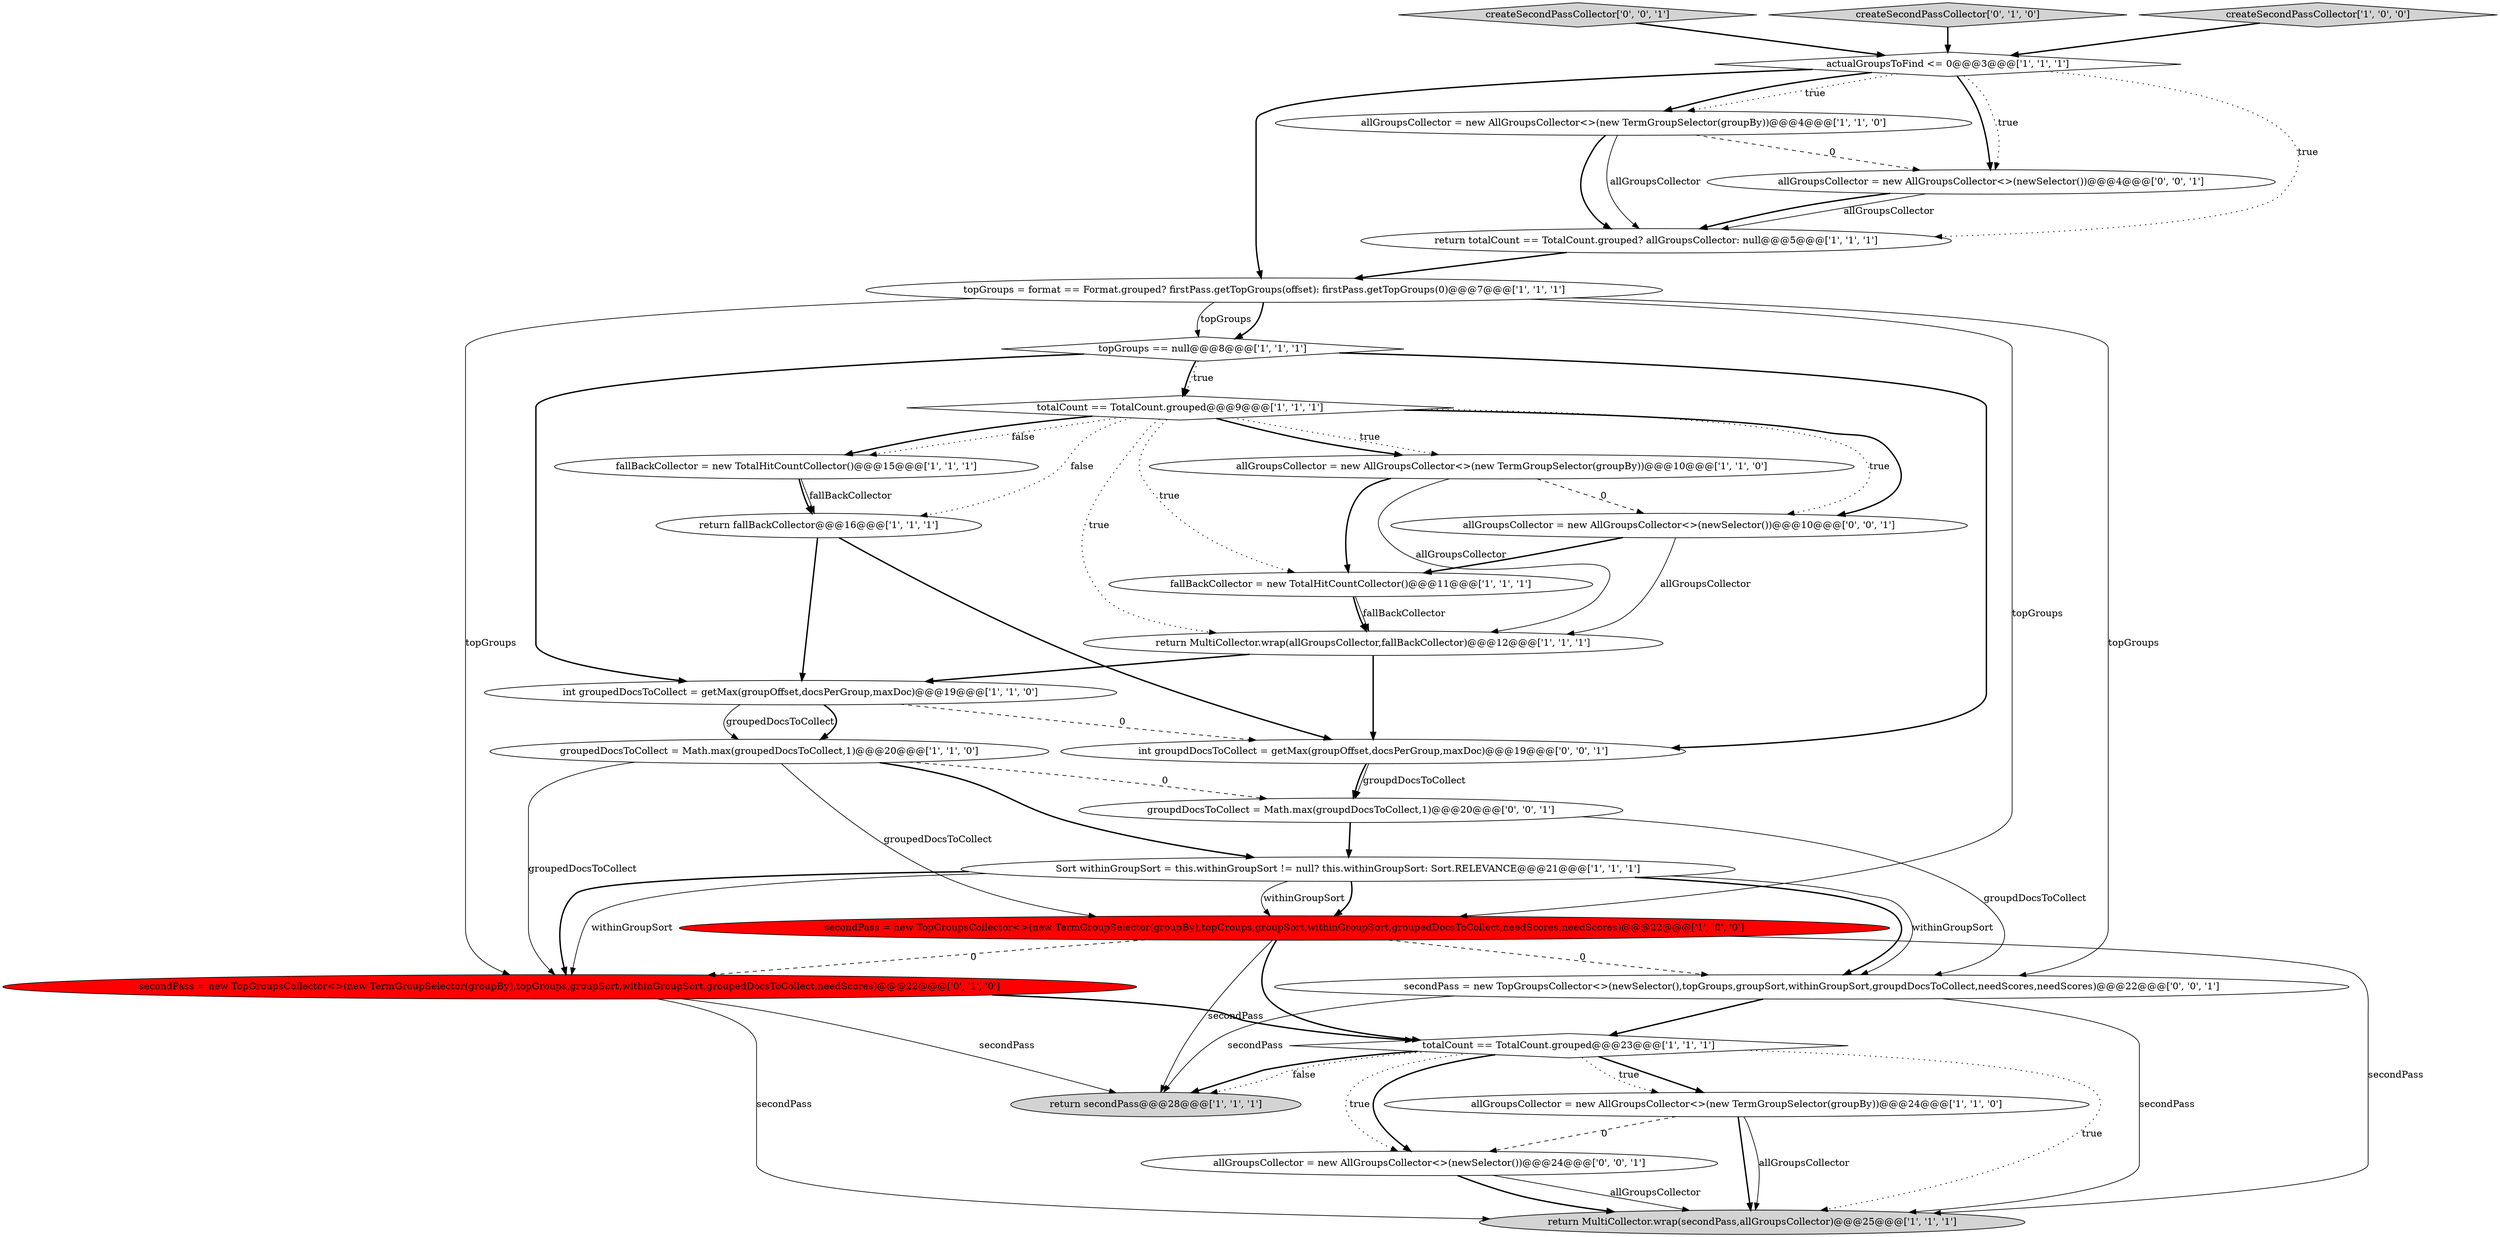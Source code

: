 digraph {
19 [style = filled, label = "return MultiCollector.wrap(allGroupsCollector,fallBackCollector)@@@12@@@['1', '1', '1']", fillcolor = white, shape = ellipse image = "AAA0AAABBB1BBB"];
4 [style = filled, label = "Sort withinGroupSort = this.withinGroupSort != null? this.withinGroupSort: Sort.RELEVANCE@@@21@@@['1', '1', '1']", fillcolor = white, shape = ellipse image = "AAA0AAABBB1BBB"];
22 [style = filled, label = "allGroupsCollector = new AllGroupsCollector<>(newSelector())@@@24@@@['0', '0', '1']", fillcolor = white, shape = ellipse image = "AAA0AAABBB3BBB"];
10 [style = filled, label = "totalCount == TotalCount.grouped@@@23@@@['1', '1', '1']", fillcolor = white, shape = diamond image = "AAA0AAABBB1BBB"];
2 [style = filled, label = "return secondPass@@@28@@@['1', '1', '1']", fillcolor = lightgray, shape = ellipse image = "AAA0AAABBB1BBB"];
15 [style = filled, label = "totalCount == TotalCount.grouped@@@9@@@['1', '1', '1']", fillcolor = white, shape = diamond image = "AAA0AAABBB1BBB"];
28 [style = filled, label = "allGroupsCollector = new AllGroupsCollector<>(newSelector())@@@4@@@['0', '0', '1']", fillcolor = white, shape = ellipse image = "AAA0AAABBB3BBB"];
17 [style = filled, label = "fallBackCollector = new TotalHitCountCollector()@@@15@@@['1', '1', '1']", fillcolor = white, shape = ellipse image = "AAA0AAABBB1BBB"];
18 [style = filled, label = "allGroupsCollector = new AllGroupsCollector<>(new TermGroupSelector(groupBy))@@@4@@@['1', '1', '0']", fillcolor = white, shape = ellipse image = "AAA0AAABBB1BBB"];
26 [style = filled, label = "int groupdDocsToCollect = getMax(groupOffset,docsPerGroup,maxDoc)@@@19@@@['0', '0', '1']", fillcolor = white, shape = ellipse image = "AAA0AAABBB3BBB"];
16 [style = filled, label = "return fallBackCollector@@@16@@@['1', '1', '1']", fillcolor = white, shape = ellipse image = "AAA0AAABBB1BBB"];
24 [style = filled, label = "createSecondPassCollector['0', '0', '1']", fillcolor = lightgray, shape = diamond image = "AAA0AAABBB3BBB"];
27 [style = filled, label = "allGroupsCollector = new AllGroupsCollector<>(newSelector())@@@10@@@['0', '0', '1']", fillcolor = white, shape = ellipse image = "AAA0AAABBB3BBB"];
11 [style = filled, label = "int groupedDocsToCollect = getMax(groupOffset,docsPerGroup,maxDoc)@@@19@@@['1', '1', '0']", fillcolor = white, shape = ellipse image = "AAA0AAABBB1BBB"];
3 [style = filled, label = "actualGroupsToFind <= 0@@@3@@@['1', '1', '1']", fillcolor = white, shape = diamond image = "AAA0AAABBB1BBB"];
14 [style = filled, label = "fallBackCollector = new TotalHitCountCollector()@@@11@@@['1', '1', '1']", fillcolor = white, shape = ellipse image = "AAA0AAABBB1BBB"];
1 [style = filled, label = "return MultiCollector.wrap(secondPass,allGroupsCollector)@@@25@@@['1', '1', '1']", fillcolor = lightgray, shape = ellipse image = "AAA0AAABBB1BBB"];
9 [style = filled, label = "secondPass = new TopGroupsCollector<>(new TermGroupSelector(groupBy),topGroups,groupSort,withinGroupSort,groupedDocsToCollect,needScores,needScores)@@@22@@@['1', '0', '0']", fillcolor = red, shape = ellipse image = "AAA1AAABBB1BBB"];
8 [style = filled, label = "allGroupsCollector = new AllGroupsCollector<>(new TermGroupSelector(groupBy))@@@10@@@['1', '1', '0']", fillcolor = white, shape = ellipse image = "AAA0AAABBB1BBB"];
20 [style = filled, label = "createSecondPassCollector['0', '1', '0']", fillcolor = lightgray, shape = diamond image = "AAA0AAABBB2BBB"];
0 [style = filled, label = "topGroups == null@@@8@@@['1', '1', '1']", fillcolor = white, shape = diamond image = "AAA0AAABBB1BBB"];
25 [style = filled, label = "secondPass = new TopGroupsCollector<>(newSelector(),topGroups,groupSort,withinGroupSort,groupdDocsToCollect,needScores,needScores)@@@22@@@['0', '0', '1']", fillcolor = white, shape = ellipse image = "AAA0AAABBB3BBB"];
7 [style = filled, label = "groupedDocsToCollect = Math.max(groupedDocsToCollect,1)@@@20@@@['1', '1', '0']", fillcolor = white, shape = ellipse image = "AAA0AAABBB1BBB"];
13 [style = filled, label = "topGroups = format == Format.grouped? firstPass.getTopGroups(offset): firstPass.getTopGroups(0)@@@7@@@['1', '1', '1']", fillcolor = white, shape = ellipse image = "AAA0AAABBB1BBB"];
5 [style = filled, label = "createSecondPassCollector['1', '0', '0']", fillcolor = lightgray, shape = diamond image = "AAA0AAABBB1BBB"];
21 [style = filled, label = "secondPass = new TopGroupsCollector<>(new TermGroupSelector(groupBy),topGroups,groupSort,withinGroupSort,groupedDocsToCollect,needScores)@@@22@@@['0', '1', '0']", fillcolor = red, shape = ellipse image = "AAA1AAABBB2BBB"];
6 [style = filled, label = "return totalCount == TotalCount.grouped? allGroupsCollector: null@@@5@@@['1', '1', '1']", fillcolor = white, shape = ellipse image = "AAA0AAABBB1BBB"];
23 [style = filled, label = "groupdDocsToCollect = Math.max(groupdDocsToCollect,1)@@@20@@@['0', '0', '1']", fillcolor = white, shape = ellipse image = "AAA0AAABBB3BBB"];
12 [style = filled, label = "allGroupsCollector = new AllGroupsCollector<>(new TermGroupSelector(groupBy))@@@24@@@['1', '1', '0']", fillcolor = white, shape = ellipse image = "AAA0AAABBB1BBB"];
5->3 [style = bold, label=""];
21->10 [style = bold, label=""];
7->21 [style = solid, label="groupedDocsToCollect"];
28->6 [style = bold, label=""];
27->19 [style = solid, label="allGroupsCollector"];
4->25 [style = bold, label=""];
23->25 [style = solid, label="groupdDocsToCollect"];
10->2 [style = dotted, label="false"];
19->11 [style = bold, label=""];
9->10 [style = bold, label=""];
3->6 [style = dotted, label="true"];
0->15 [style = bold, label=""];
3->18 [style = bold, label=""];
15->17 [style = bold, label=""];
15->17 [style = dotted, label="false"];
15->8 [style = dotted, label="true"];
9->21 [style = dashed, label="0"];
10->12 [style = bold, label=""];
21->2 [style = solid, label="secondPass"];
25->10 [style = bold, label=""];
13->25 [style = solid, label="topGroups"];
10->1 [style = dotted, label="true"];
17->16 [style = bold, label=""];
9->1 [style = solid, label="secondPass"];
14->19 [style = solid, label="fallBackCollector"];
4->25 [style = solid, label="withinGroupSort"];
16->26 [style = bold, label=""];
4->21 [style = bold, label=""];
11->7 [style = solid, label="groupedDocsToCollect"];
20->3 [style = bold, label=""];
15->14 [style = dotted, label="true"];
12->1 [style = bold, label=""];
15->27 [style = dotted, label="true"];
17->16 [style = solid, label="fallBackCollector"];
25->1 [style = solid, label="secondPass"];
19->26 [style = bold, label=""];
3->18 [style = dotted, label="true"];
12->1 [style = solid, label="allGroupsCollector"];
10->2 [style = bold, label=""];
24->3 [style = bold, label=""];
13->0 [style = bold, label=""];
4->9 [style = bold, label=""];
25->2 [style = solid, label="secondPass"];
7->23 [style = dashed, label="0"];
27->14 [style = bold, label=""];
11->26 [style = dashed, label="0"];
8->14 [style = bold, label=""];
0->11 [style = bold, label=""];
14->19 [style = bold, label=""];
15->16 [style = dotted, label="false"];
7->4 [style = bold, label=""];
21->1 [style = solid, label="secondPass"];
3->28 [style = bold, label=""];
18->6 [style = bold, label=""];
6->13 [style = bold, label=""];
9->25 [style = dashed, label="0"];
12->22 [style = dashed, label="0"];
26->23 [style = solid, label="groupdDocsToCollect"];
18->28 [style = dashed, label="0"];
22->1 [style = bold, label=""];
15->8 [style = bold, label=""];
3->28 [style = dotted, label="true"];
10->22 [style = bold, label=""];
10->12 [style = dotted, label="true"];
16->11 [style = bold, label=""];
0->26 [style = bold, label=""];
13->0 [style = solid, label="topGroups"];
0->15 [style = dotted, label="true"];
23->4 [style = bold, label=""];
28->6 [style = solid, label="allGroupsCollector"];
8->19 [style = solid, label="allGroupsCollector"];
22->1 [style = solid, label="allGroupsCollector"];
18->6 [style = solid, label="allGroupsCollector"];
15->19 [style = dotted, label="true"];
26->23 [style = bold, label=""];
9->2 [style = solid, label="secondPass"];
3->13 [style = bold, label=""];
10->22 [style = dotted, label="true"];
8->27 [style = dashed, label="0"];
7->9 [style = solid, label="groupedDocsToCollect"];
13->21 [style = solid, label="topGroups"];
4->21 [style = solid, label="withinGroupSort"];
15->27 [style = bold, label=""];
4->9 [style = solid, label="withinGroupSort"];
11->7 [style = bold, label=""];
13->9 [style = solid, label="topGroups"];
}
